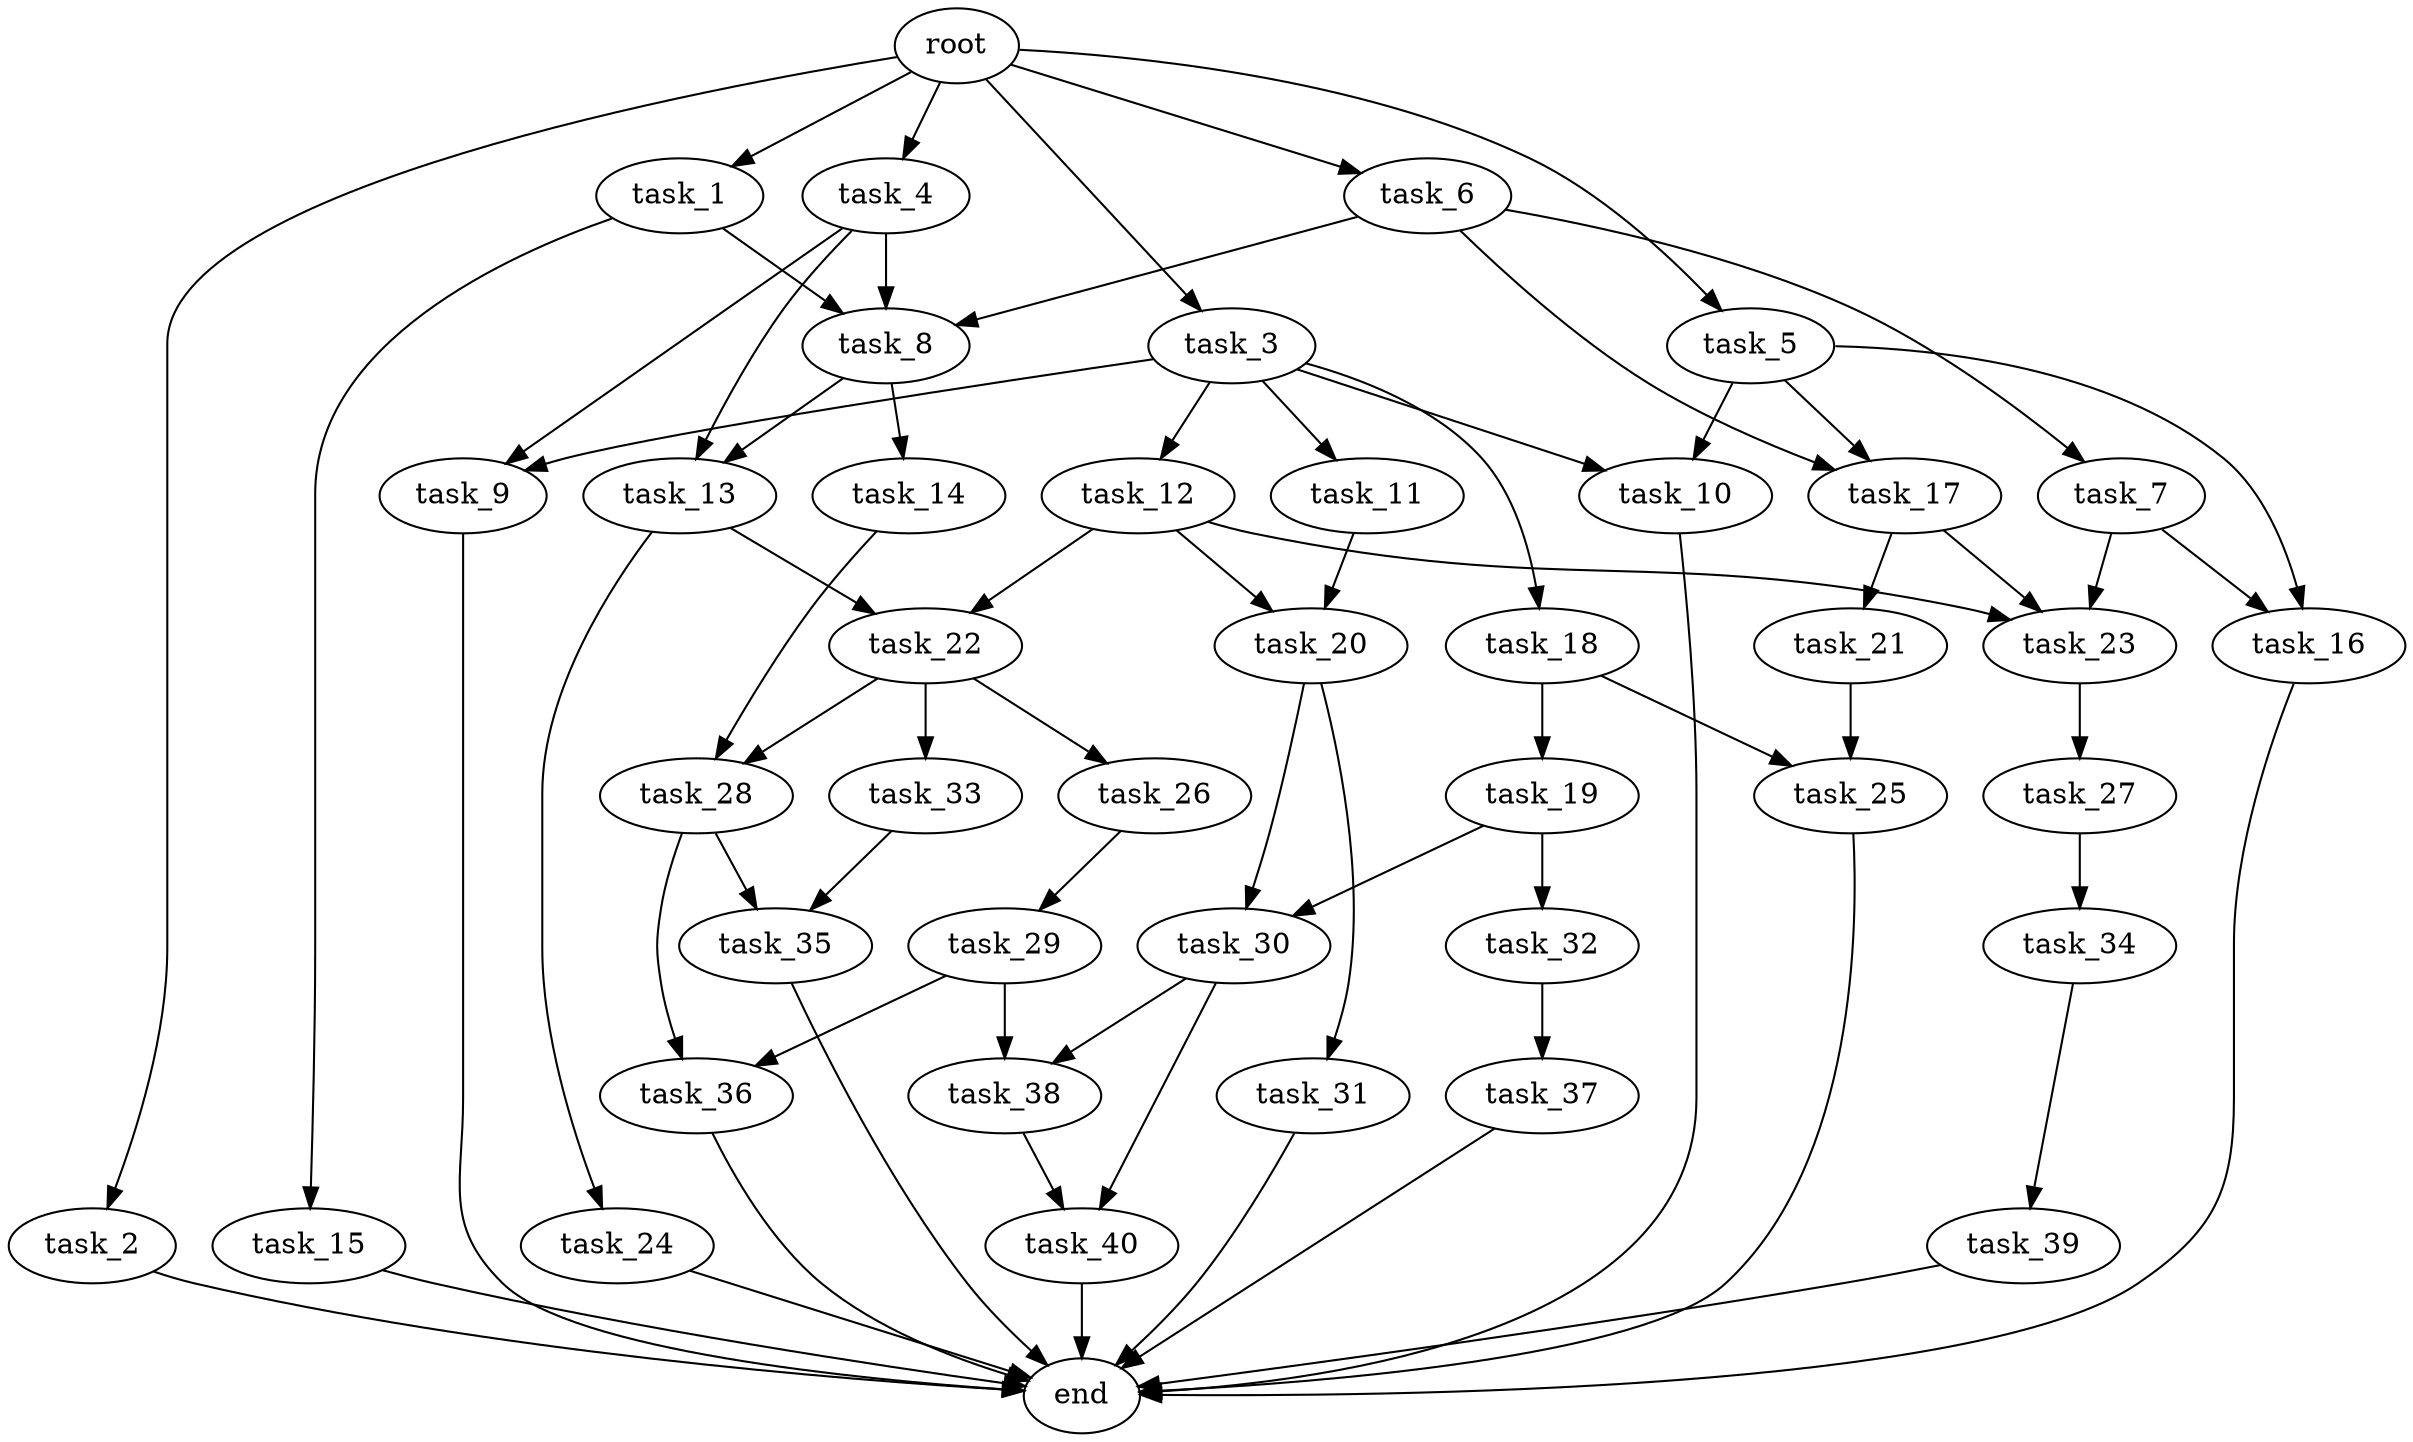 digraph G {
  root [size="0.000000e+00"];
  task_1 [size="1.609676e+10"];
  task_2 [size="6.983391e+10"];
  task_3 [size="1.109826e+10"];
  task_4 [size="5.495978e+10"];
  task_5 [size="5.710736e+09"];
  task_6 [size="8.751959e+10"];
  task_7 [size="4.223061e+10"];
  task_8 [size="2.103468e+09"];
  task_9 [size="6.882201e+10"];
  task_10 [size="1.681747e+10"];
  task_11 [size="2.230735e+08"];
  task_12 [size="5.482106e+08"];
  task_13 [size="9.362526e+10"];
  task_14 [size="7.480209e+10"];
  task_15 [size="5.392874e+10"];
  task_16 [size="1.934724e+10"];
  task_17 [size="3.960901e+10"];
  task_18 [size="8.729809e+10"];
  task_19 [size="3.948461e+08"];
  task_20 [size="6.318451e+10"];
  task_21 [size="3.267048e+10"];
  task_22 [size="1.795425e+10"];
  task_23 [size="2.443474e+10"];
  task_24 [size="5.295072e+10"];
  task_25 [size="2.350198e+10"];
  task_26 [size="7.098134e+10"];
  task_27 [size="9.353240e+10"];
  task_28 [size="5.531954e+10"];
  task_29 [size="1.619226e+10"];
  task_30 [size="4.179881e+10"];
  task_31 [size="8.103357e+10"];
  task_32 [size="1.709990e+10"];
  task_33 [size="7.783756e+10"];
  task_34 [size="7.673296e+10"];
  task_35 [size="6.254152e+09"];
  task_36 [size="4.511568e+10"];
  task_37 [size="5.340285e+10"];
  task_38 [size="4.322523e+10"];
  task_39 [size="8.226527e+10"];
  task_40 [size="7.563109e+10"];
  end [size="0.000000e+00"];

  root -> task_1 [size="1.000000e-12"];
  root -> task_2 [size="1.000000e-12"];
  root -> task_3 [size="1.000000e-12"];
  root -> task_4 [size="1.000000e-12"];
  root -> task_5 [size="1.000000e-12"];
  root -> task_6 [size="1.000000e-12"];
  task_1 -> task_8 [size="7.011559e+06"];
  task_1 -> task_15 [size="5.392874e+08"];
  task_2 -> end [size="1.000000e-12"];
  task_3 -> task_9 [size="3.441100e+08"];
  task_3 -> task_10 [size="8.408735e+07"];
  task_3 -> task_11 [size="2.230735e+06"];
  task_3 -> task_12 [size="5.482106e+06"];
  task_3 -> task_18 [size="8.729809e+08"];
  task_4 -> task_8 [size="7.011559e+06"];
  task_4 -> task_9 [size="3.441100e+08"];
  task_4 -> task_13 [size="4.681263e+08"];
  task_5 -> task_10 [size="8.408735e+07"];
  task_5 -> task_16 [size="9.673622e+07"];
  task_5 -> task_17 [size="1.980450e+08"];
  task_6 -> task_7 [size="4.223061e+08"];
  task_6 -> task_8 [size="7.011559e+06"];
  task_6 -> task_17 [size="1.980450e+08"];
  task_7 -> task_16 [size="9.673622e+07"];
  task_7 -> task_23 [size="8.144912e+07"];
  task_8 -> task_13 [size="4.681263e+08"];
  task_8 -> task_14 [size="7.480209e+08"];
  task_9 -> end [size="1.000000e-12"];
  task_10 -> end [size="1.000000e-12"];
  task_11 -> task_20 [size="3.159226e+08"];
  task_12 -> task_20 [size="3.159226e+08"];
  task_12 -> task_22 [size="8.977124e+07"];
  task_12 -> task_23 [size="8.144912e+07"];
  task_13 -> task_22 [size="8.977124e+07"];
  task_13 -> task_24 [size="5.295072e+08"];
  task_14 -> task_28 [size="2.765977e+08"];
  task_15 -> end [size="1.000000e-12"];
  task_16 -> end [size="1.000000e-12"];
  task_17 -> task_21 [size="3.267048e+08"];
  task_17 -> task_23 [size="8.144912e+07"];
  task_18 -> task_19 [size="3.948461e+06"];
  task_18 -> task_25 [size="1.175099e+08"];
  task_19 -> task_30 [size="2.089940e+08"];
  task_19 -> task_32 [size="1.709990e+08"];
  task_20 -> task_30 [size="2.089940e+08"];
  task_20 -> task_31 [size="8.103357e+08"];
  task_21 -> task_25 [size="1.175099e+08"];
  task_22 -> task_26 [size="7.098134e+08"];
  task_22 -> task_28 [size="2.765977e+08"];
  task_22 -> task_33 [size="7.783756e+08"];
  task_23 -> task_27 [size="9.353240e+08"];
  task_24 -> end [size="1.000000e-12"];
  task_25 -> end [size="1.000000e-12"];
  task_26 -> task_29 [size="1.619226e+08"];
  task_27 -> task_34 [size="7.673296e+08"];
  task_28 -> task_35 [size="3.127076e+07"];
  task_28 -> task_36 [size="2.255784e+08"];
  task_29 -> task_36 [size="2.255784e+08"];
  task_29 -> task_38 [size="2.161262e+08"];
  task_30 -> task_38 [size="2.161262e+08"];
  task_30 -> task_40 [size="3.781554e+08"];
  task_31 -> end [size="1.000000e-12"];
  task_32 -> task_37 [size="5.340285e+08"];
  task_33 -> task_35 [size="3.127076e+07"];
  task_34 -> task_39 [size="8.226527e+08"];
  task_35 -> end [size="1.000000e-12"];
  task_36 -> end [size="1.000000e-12"];
  task_37 -> end [size="1.000000e-12"];
  task_38 -> task_40 [size="3.781554e+08"];
  task_39 -> end [size="1.000000e-12"];
  task_40 -> end [size="1.000000e-12"];
}
